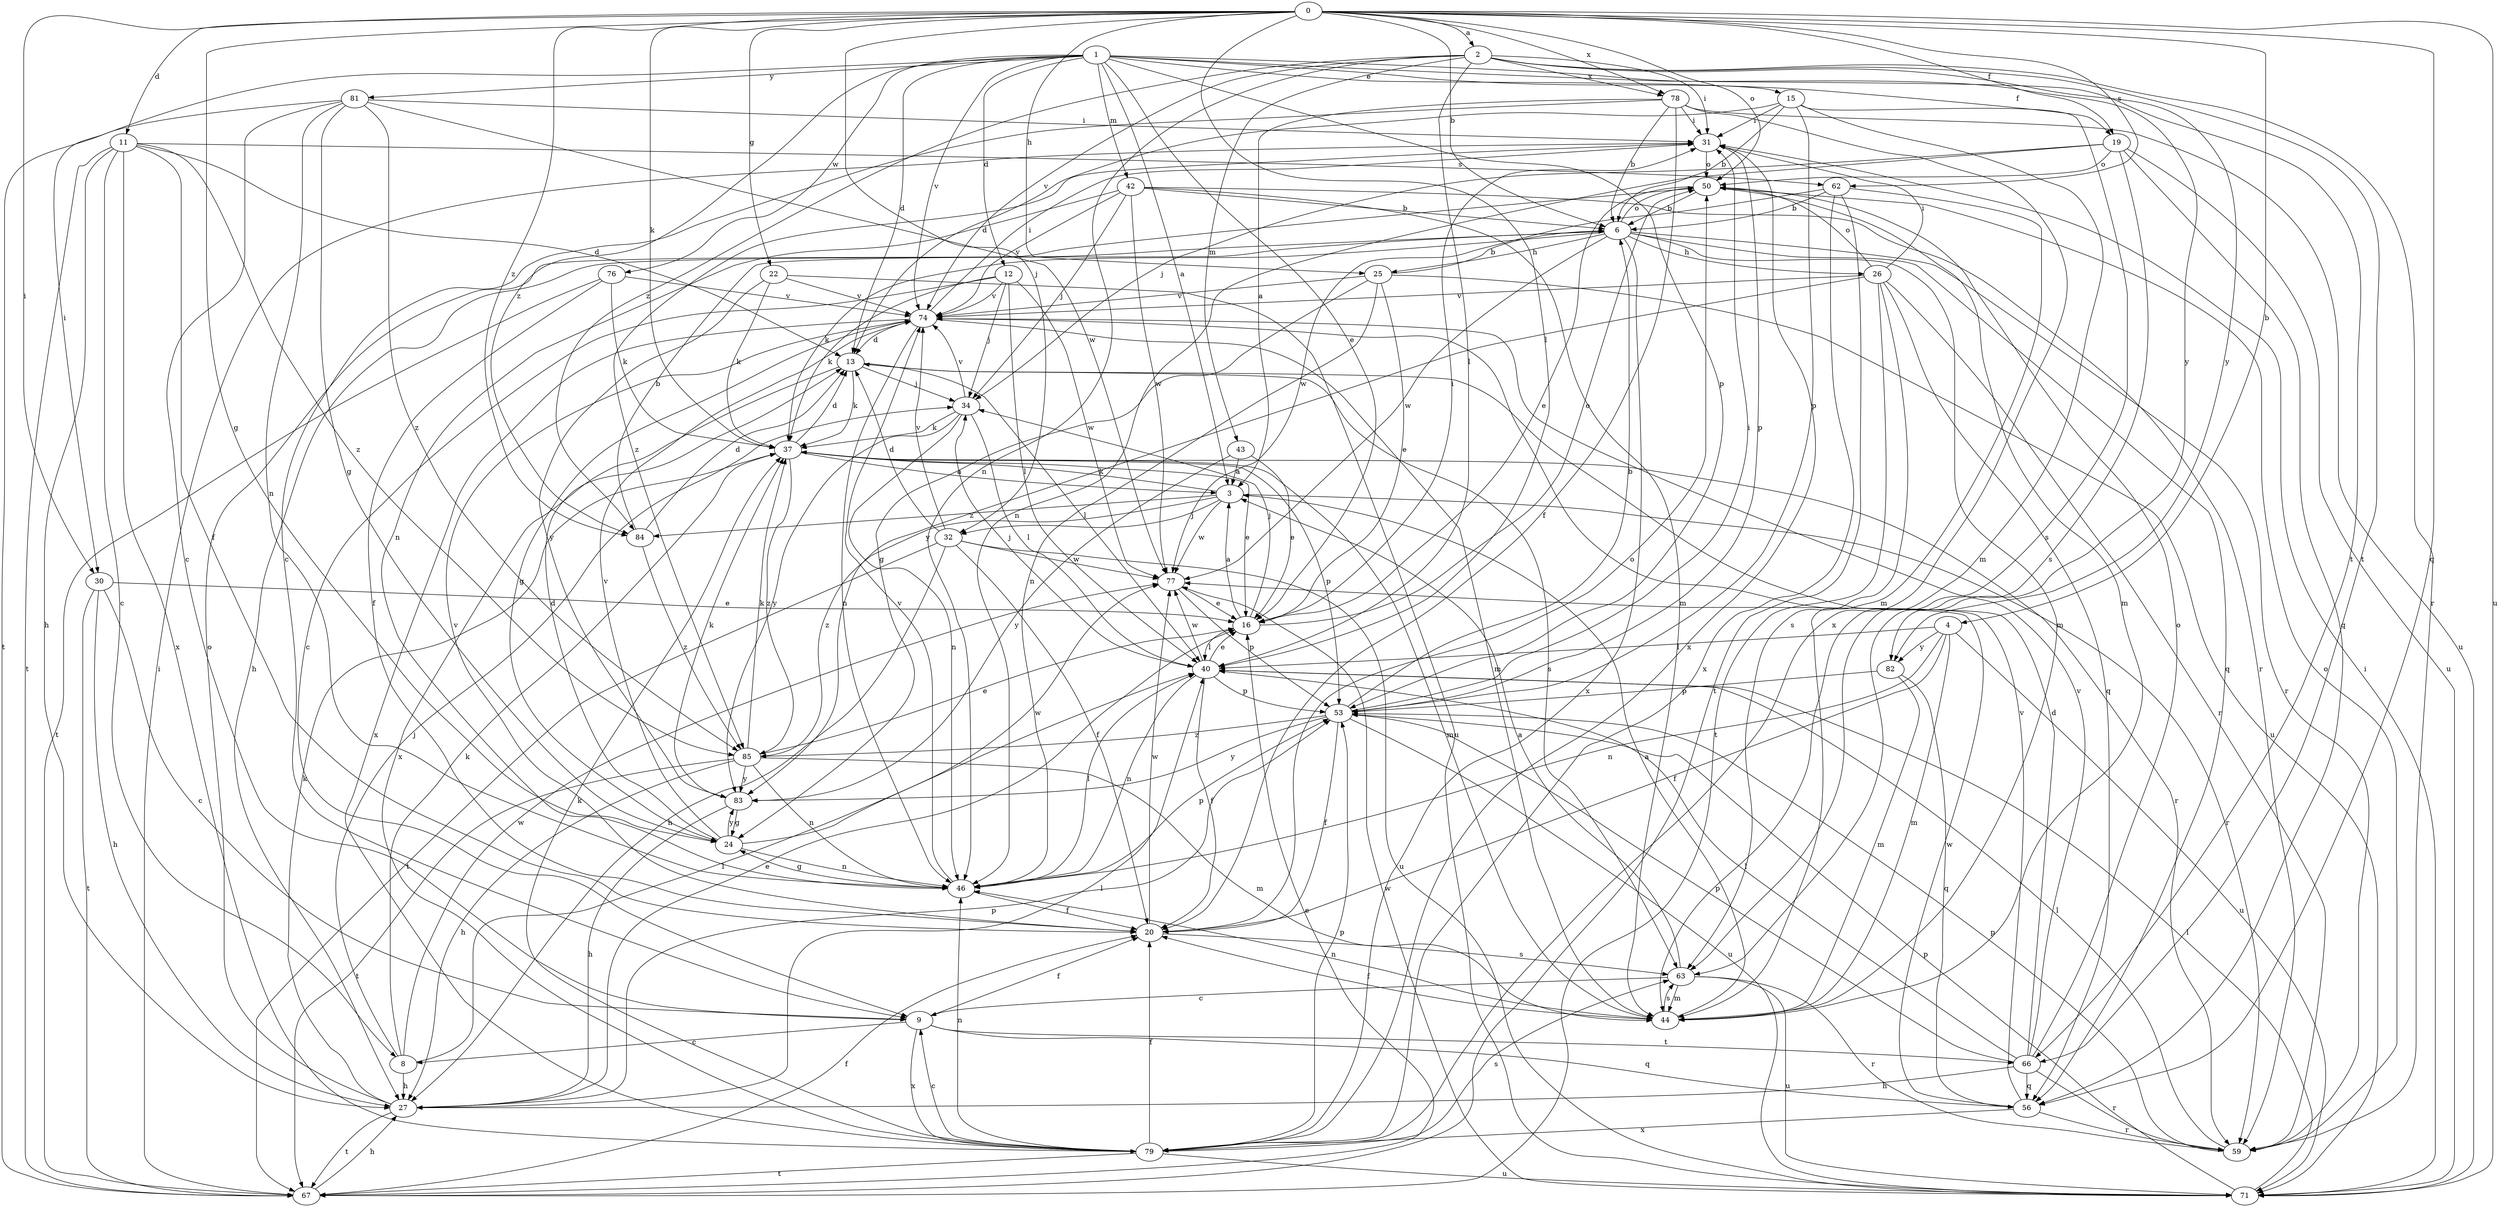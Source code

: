 strict digraph  {
0;
1;
2;
3;
4;
6;
8;
9;
11;
12;
13;
15;
16;
19;
20;
22;
24;
25;
26;
27;
30;
31;
32;
34;
37;
40;
42;
43;
44;
46;
50;
53;
56;
59;
62;
63;
66;
67;
71;
74;
76;
77;
78;
79;
81;
82;
83;
84;
85;
0 -> 2  [label=a];
0 -> 4  [label=b];
0 -> 6  [label=b];
0 -> 11  [label=d];
0 -> 19  [label=f];
0 -> 22  [label=g];
0 -> 24  [label=g];
0 -> 25  [label=h];
0 -> 30  [label=i];
0 -> 32  [label=j];
0 -> 37  [label=k];
0 -> 40  [label=l];
0 -> 50  [label=o];
0 -> 56  [label=q];
0 -> 62  [label=s];
0 -> 71  [label=u];
0 -> 78  [label=x];
0 -> 84  [label=z];
1 -> 3  [label=a];
1 -> 12  [label=d];
1 -> 13  [label=d];
1 -> 15  [label=e];
1 -> 16  [label=e];
1 -> 19  [label=f];
1 -> 30  [label=i];
1 -> 42  [label=m];
1 -> 53  [label=p];
1 -> 66  [label=t];
1 -> 74  [label=v];
1 -> 76  [label=w];
1 -> 81  [label=y];
1 -> 82  [label=y];
1 -> 84  [label=z];
2 -> 31  [label=i];
2 -> 40  [label=l];
2 -> 43  [label=m];
2 -> 46  [label=n];
2 -> 59  [label=r];
2 -> 66  [label=t];
2 -> 74  [label=v];
2 -> 78  [label=x];
2 -> 82  [label=y];
2 -> 84  [label=z];
3 -> 32  [label=j];
3 -> 37  [label=k];
3 -> 59  [label=r];
3 -> 77  [label=w];
3 -> 84  [label=z];
3 -> 85  [label=z];
4 -> 20  [label=f];
4 -> 40  [label=l];
4 -> 44  [label=m];
4 -> 46  [label=n];
4 -> 71  [label=u];
4 -> 82  [label=y];
6 -> 25  [label=h];
6 -> 26  [label=h];
6 -> 27  [label=h];
6 -> 37  [label=k];
6 -> 44  [label=m];
6 -> 50  [label=o];
6 -> 56  [label=q];
6 -> 59  [label=r];
6 -> 77  [label=w];
6 -> 79  [label=x];
8 -> 27  [label=h];
8 -> 34  [label=j];
8 -> 37  [label=k];
8 -> 40  [label=l];
8 -> 77  [label=w];
9 -> 8  [label=c];
9 -> 20  [label=f];
9 -> 56  [label=q];
9 -> 66  [label=t];
9 -> 79  [label=x];
11 -> 8  [label=c];
11 -> 13  [label=d];
11 -> 20  [label=f];
11 -> 27  [label=h];
11 -> 62  [label=s];
11 -> 67  [label=t];
11 -> 79  [label=x];
11 -> 85  [label=z];
12 -> 9  [label=c];
12 -> 34  [label=j];
12 -> 37  [label=k];
12 -> 40  [label=l];
12 -> 74  [label=v];
12 -> 77  [label=w];
13 -> 34  [label=j];
13 -> 37  [label=k];
13 -> 40  [label=l];
13 -> 63  [label=s];
13 -> 79  [label=x];
15 -> 6  [label=b];
15 -> 13  [label=d];
15 -> 31  [label=i];
15 -> 44  [label=m];
15 -> 53  [label=p];
15 -> 63  [label=s];
16 -> 3  [label=a];
16 -> 31  [label=i];
16 -> 34  [label=j];
16 -> 40  [label=l];
16 -> 50  [label=o];
19 -> 34  [label=j];
19 -> 46  [label=n];
19 -> 50  [label=o];
19 -> 56  [label=q];
19 -> 63  [label=s];
19 -> 71  [label=u];
20 -> 50  [label=o];
20 -> 63  [label=s];
20 -> 74  [label=v];
20 -> 77  [label=w];
22 -> 37  [label=k];
22 -> 71  [label=u];
22 -> 74  [label=v];
22 -> 83  [label=y];
24 -> 13  [label=d];
24 -> 46  [label=n];
24 -> 74  [label=v];
24 -> 77  [label=w];
24 -> 83  [label=y];
25 -> 6  [label=b];
25 -> 16  [label=e];
25 -> 24  [label=g];
25 -> 46  [label=n];
25 -> 71  [label=u];
25 -> 74  [label=v];
26 -> 31  [label=i];
26 -> 50  [label=o];
26 -> 56  [label=q];
26 -> 59  [label=r];
26 -> 63  [label=s];
26 -> 67  [label=t];
26 -> 74  [label=v];
26 -> 83  [label=y];
27 -> 16  [label=e];
27 -> 37  [label=k];
27 -> 40  [label=l];
27 -> 50  [label=o];
27 -> 53  [label=p];
27 -> 67  [label=t];
30 -> 9  [label=c];
30 -> 16  [label=e];
30 -> 27  [label=h];
30 -> 67  [label=t];
31 -> 50  [label=o];
31 -> 53  [label=p];
31 -> 79  [label=x];
31 -> 85  [label=z];
32 -> 13  [label=d];
32 -> 20  [label=f];
32 -> 27  [label=h];
32 -> 67  [label=t];
32 -> 71  [label=u];
32 -> 74  [label=v];
32 -> 77  [label=w];
34 -> 37  [label=k];
34 -> 40  [label=l];
34 -> 46  [label=n];
34 -> 74  [label=v];
34 -> 83  [label=y];
37 -> 3  [label=a];
37 -> 13  [label=d];
37 -> 16  [label=e];
37 -> 44  [label=m];
37 -> 53  [label=p];
37 -> 59  [label=r];
37 -> 85  [label=z];
40 -> 16  [label=e];
40 -> 20  [label=f];
40 -> 34  [label=j];
40 -> 46  [label=n];
40 -> 53  [label=p];
40 -> 77  [label=w];
42 -> 6  [label=b];
42 -> 34  [label=j];
42 -> 44  [label=m];
42 -> 46  [label=n];
42 -> 59  [label=r];
42 -> 74  [label=v];
42 -> 77  [label=w];
43 -> 3  [label=a];
43 -> 16  [label=e];
43 -> 83  [label=y];
44 -> 3  [label=a];
44 -> 20  [label=f];
44 -> 46  [label=n];
44 -> 63  [label=s];
46 -> 20  [label=f];
46 -> 24  [label=g];
46 -> 40  [label=l];
46 -> 53  [label=p];
46 -> 74  [label=v];
50 -> 6  [label=b];
50 -> 16  [label=e];
50 -> 44  [label=m];
53 -> 6  [label=b];
53 -> 20  [label=f];
53 -> 31  [label=i];
53 -> 71  [label=u];
53 -> 83  [label=y];
53 -> 85  [label=z];
56 -> 59  [label=r];
56 -> 74  [label=v];
56 -> 77  [label=w];
56 -> 79  [label=x];
59 -> 40  [label=l];
59 -> 50  [label=o];
59 -> 53  [label=p];
62 -> 6  [label=b];
62 -> 44  [label=m];
62 -> 67  [label=t];
62 -> 77  [label=w];
62 -> 79  [label=x];
63 -> 3  [label=a];
63 -> 9  [label=c];
63 -> 44  [label=m];
63 -> 59  [label=r];
63 -> 71  [label=u];
66 -> 13  [label=d];
66 -> 27  [label=h];
66 -> 40  [label=l];
66 -> 50  [label=o];
66 -> 53  [label=p];
66 -> 56  [label=q];
66 -> 59  [label=r];
66 -> 74  [label=v];
67 -> 16  [label=e];
67 -> 20  [label=f];
67 -> 27  [label=h];
67 -> 31  [label=i];
71 -> 31  [label=i];
71 -> 40  [label=l];
71 -> 53  [label=p];
71 -> 77  [label=w];
74 -> 13  [label=d];
74 -> 24  [label=g];
74 -> 31  [label=i];
74 -> 44  [label=m];
74 -> 46  [label=n];
74 -> 79  [label=x];
76 -> 20  [label=f];
76 -> 37  [label=k];
76 -> 67  [label=t];
76 -> 74  [label=v];
77 -> 16  [label=e];
77 -> 53  [label=p];
78 -> 3  [label=a];
78 -> 6  [label=b];
78 -> 9  [label=c];
78 -> 20  [label=f];
78 -> 31  [label=i];
78 -> 71  [label=u];
78 -> 79  [label=x];
79 -> 9  [label=c];
79 -> 20  [label=f];
79 -> 37  [label=k];
79 -> 46  [label=n];
79 -> 53  [label=p];
79 -> 63  [label=s];
79 -> 67  [label=t];
79 -> 71  [label=u];
81 -> 9  [label=c];
81 -> 24  [label=g];
81 -> 31  [label=i];
81 -> 46  [label=n];
81 -> 67  [label=t];
81 -> 77  [label=w];
81 -> 85  [label=z];
82 -> 44  [label=m];
82 -> 53  [label=p];
82 -> 56  [label=q];
83 -> 24  [label=g];
83 -> 27  [label=h];
83 -> 37  [label=k];
84 -> 6  [label=b];
84 -> 13  [label=d];
84 -> 85  [label=z];
85 -> 16  [label=e];
85 -> 27  [label=h];
85 -> 37  [label=k];
85 -> 44  [label=m];
85 -> 46  [label=n];
85 -> 67  [label=t];
85 -> 83  [label=y];
}

